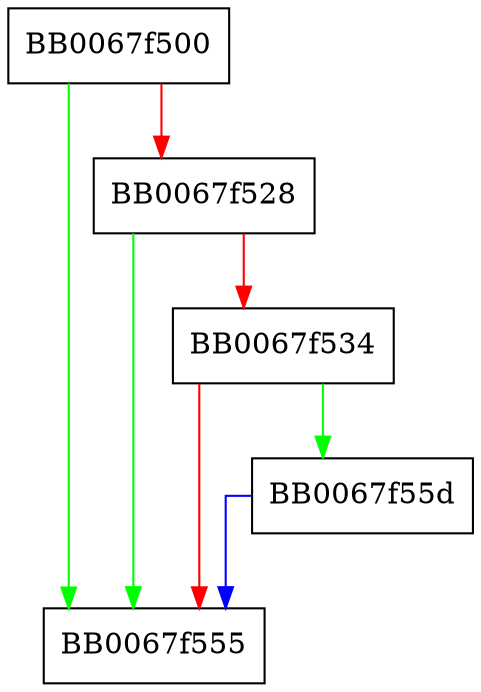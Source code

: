 digraph X509_STORE_CTX_new_ex {
  node [shape="box"];
  graph [splines=ortho];
  BB0067f500 -> BB0067f555 [color="green"];
  BB0067f500 -> BB0067f528 [color="red"];
  BB0067f528 -> BB0067f555 [color="green"];
  BB0067f528 -> BB0067f534 [color="red"];
  BB0067f534 -> BB0067f55d [color="green"];
  BB0067f534 -> BB0067f555 [color="red"];
  BB0067f55d -> BB0067f555 [color="blue"];
}